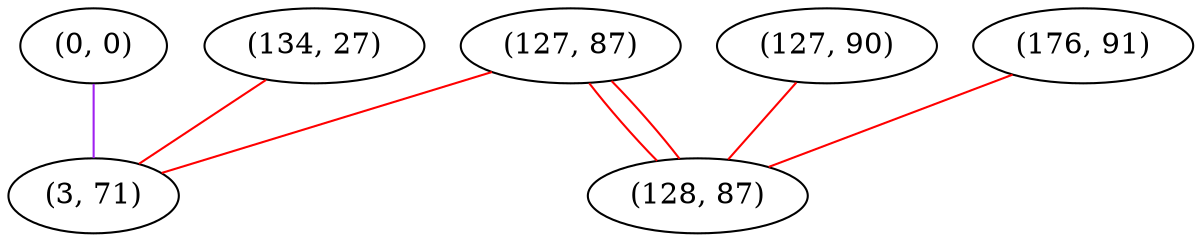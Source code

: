 graph "" {
"(0, 0)";
"(127, 90)";
"(176, 91)";
"(127, 87)";
"(134, 27)";
"(3, 71)";
"(128, 87)";
"(0, 0)" -- "(3, 71)"  [color=purple, key=0, weight=4];
"(127, 90)" -- "(128, 87)"  [color=red, key=0, weight=1];
"(176, 91)" -- "(128, 87)"  [color=red, key=0, weight=1];
"(127, 87)" -- "(3, 71)"  [color=red, key=0, weight=1];
"(127, 87)" -- "(128, 87)"  [color=red, key=0, weight=1];
"(127, 87)" -- "(128, 87)"  [color=red, key=1, weight=1];
"(134, 27)" -- "(3, 71)"  [color=red, key=0, weight=1];
}
